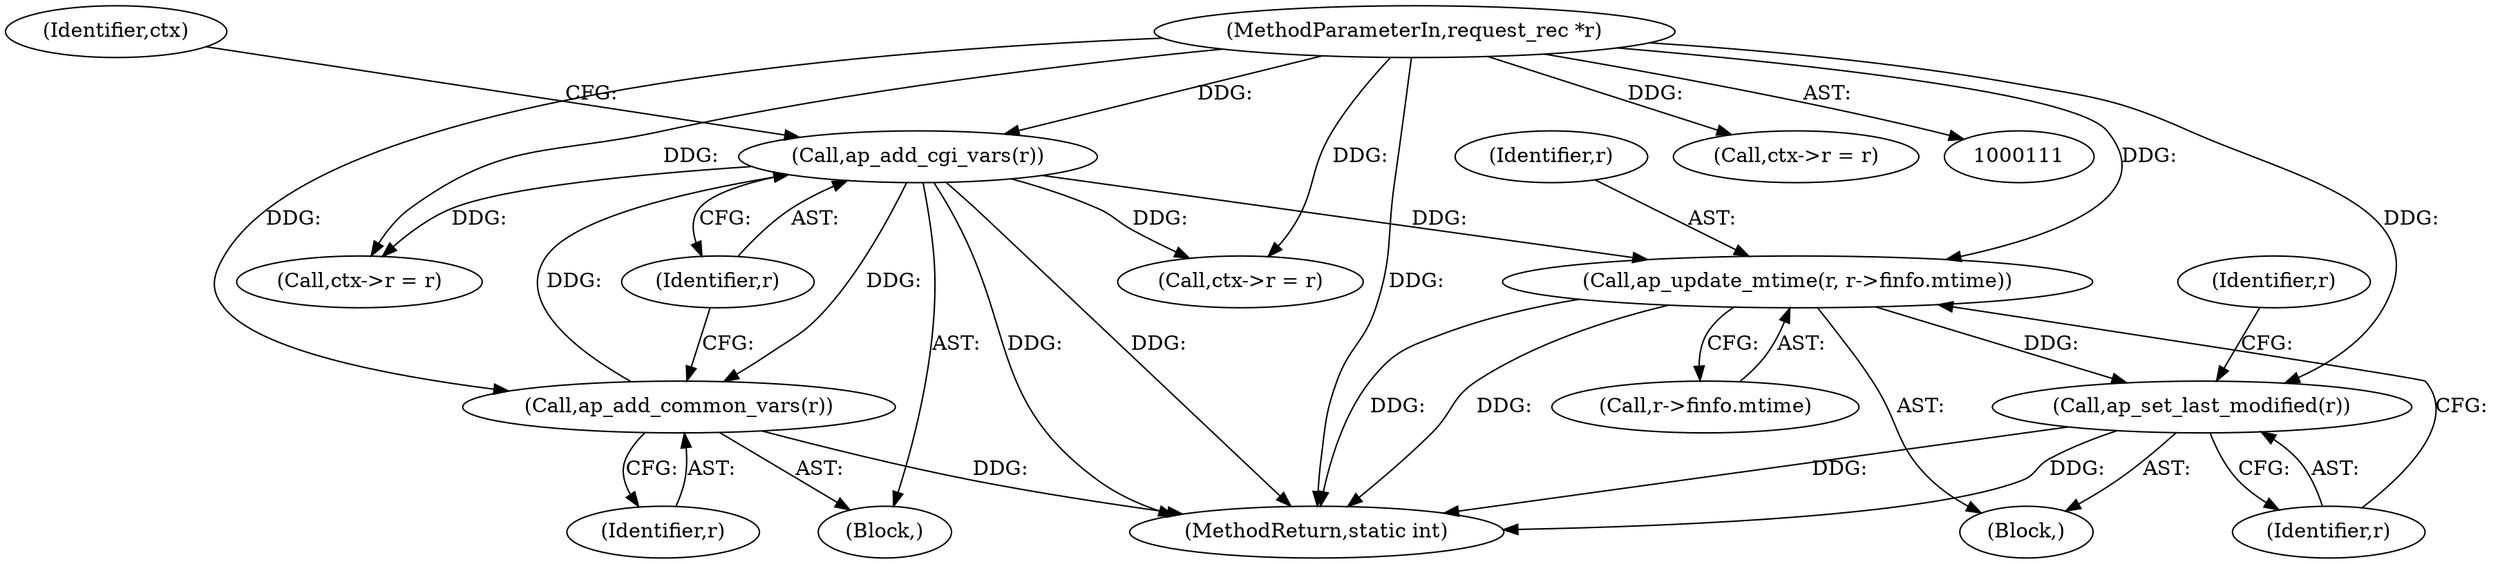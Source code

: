 digraph "0_php-src_23b057742e3cf199612fa8050ae86cae675e214e@API" {
"1000419" [label="(Call,ap_update_mtime(r, r->finfo.mtime))"];
"1000312" [label="(Call,ap_add_cgi_vars(r))"];
"1000310" [label="(Call,ap_add_common_vars(r))"];
"1000112" [label="(MethodParameterIn,request_rec *r)"];
"1000426" [label="(Call,ap_set_last_modified(r))"];
"1000312" [label="(Call,ap_add_cgi_vars(r))"];
"1000405" [label="(Call,ctx->r = r)"];
"1000309" [label="(Block,)"];
"1000419" [label="(Call,ap_update_mtime(r, r->finfo.mtime))"];
"1000177" [label="(Call,ctx->r = r)"];
"1000313" [label="(Identifier,r)"];
"1000543" [label="(MethodReturn,static int)"];
"1000421" [label="(Call,r->finfo.mtime)"];
"1000426" [label="(Call,ap_set_last_modified(r))"];
"1000317" [label="(Identifier,ctx)"];
"1000192" [label="(Call,ctx->r = r)"];
"1000432" [label="(Identifier,r)"];
"1000427" [label="(Identifier,r)"];
"1000311" [label="(Identifier,r)"];
"1000418" [label="(Block,)"];
"1000310" [label="(Call,ap_add_common_vars(r))"];
"1000112" [label="(MethodParameterIn,request_rec *r)"];
"1000420" [label="(Identifier,r)"];
"1000419" -> "1000418"  [label="AST: "];
"1000419" -> "1000421"  [label="CFG: "];
"1000420" -> "1000419"  [label="AST: "];
"1000421" -> "1000419"  [label="AST: "];
"1000427" -> "1000419"  [label="CFG: "];
"1000419" -> "1000543"  [label="DDG: "];
"1000419" -> "1000543"  [label="DDG: "];
"1000312" -> "1000419"  [label="DDG: "];
"1000112" -> "1000419"  [label="DDG: "];
"1000419" -> "1000426"  [label="DDG: "];
"1000312" -> "1000309"  [label="AST: "];
"1000312" -> "1000313"  [label="CFG: "];
"1000313" -> "1000312"  [label="AST: "];
"1000317" -> "1000312"  [label="CFG: "];
"1000312" -> "1000543"  [label="DDG: "];
"1000312" -> "1000543"  [label="DDG: "];
"1000312" -> "1000177"  [label="DDG: "];
"1000312" -> "1000310"  [label="DDG: "];
"1000310" -> "1000312"  [label="DDG: "];
"1000112" -> "1000312"  [label="DDG: "];
"1000312" -> "1000405"  [label="DDG: "];
"1000310" -> "1000309"  [label="AST: "];
"1000310" -> "1000311"  [label="CFG: "];
"1000311" -> "1000310"  [label="AST: "];
"1000313" -> "1000310"  [label="CFG: "];
"1000310" -> "1000543"  [label="DDG: "];
"1000112" -> "1000310"  [label="DDG: "];
"1000112" -> "1000111"  [label="AST: "];
"1000112" -> "1000543"  [label="DDG: "];
"1000112" -> "1000177"  [label="DDG: "];
"1000112" -> "1000192"  [label="DDG: "];
"1000112" -> "1000405"  [label="DDG: "];
"1000112" -> "1000426"  [label="DDG: "];
"1000426" -> "1000418"  [label="AST: "];
"1000426" -> "1000427"  [label="CFG: "];
"1000427" -> "1000426"  [label="AST: "];
"1000432" -> "1000426"  [label="CFG: "];
"1000426" -> "1000543"  [label="DDG: "];
"1000426" -> "1000543"  [label="DDG: "];
}
